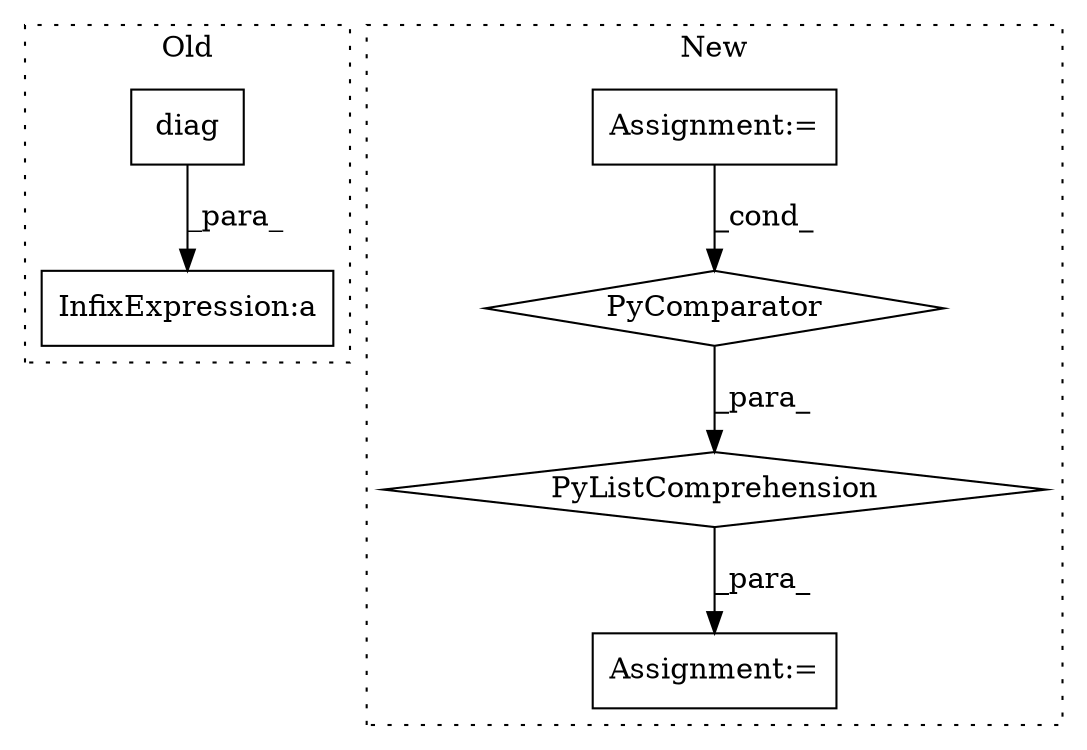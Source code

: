 digraph G {
subgraph cluster0 {
1 [label="diag" a="32" s="6477,6498" l="5,1" shape="box"];
6 [label="InfixExpression:a" a="27" s="6468" l="3" shape="box"];
label = "Old";
style="dotted";
}
subgraph cluster1 {
2 [label="PyListComprehension" a="109" s="6428" l="104" shape="diamond"];
3 [label="PyComparator" a="113" s="6501" l="23" shape="diamond"];
4 [label="Assignment:=" a="7" s="6393" l="1" shape="box"];
5 [label="Assignment:=" a="7" s="6362" l="1" shape="box"];
label = "New";
style="dotted";
}
1 -> 6 [label="_para_"];
2 -> 4 [label="_para_"];
3 -> 2 [label="_para_"];
5 -> 3 [label="_cond_"];
}